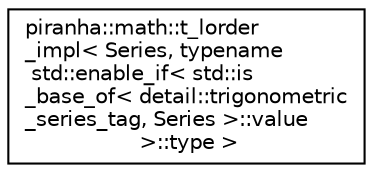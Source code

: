 digraph "Graphical Class Hierarchy"
{
  edge [fontname="Helvetica",fontsize="10",labelfontname="Helvetica",labelfontsize="10"];
  node [fontname="Helvetica",fontsize="10",shape=record];
  rankdir="LR";
  Node0 [label="piranha::math::t_lorder\l_impl\< Series, typename\l std::enable_if\< std::is\l_base_of\< detail::trigonometric\l_series_tag, Series \>::value\l \>::type \>",height=0.2,width=0.4,color="black", fillcolor="white", style="filled",URL="$structpiranha_1_1math_1_1t__lorder__impl_3_01_series_00_01typename_01std_1_1enable__if_3_01std_143e8d88b209171f085d6417658ac4f43.html",tooltip="Specialisation of the piranha::math::t_lorder() functor for instances of piranha::trigonometric_serie..."];
}
